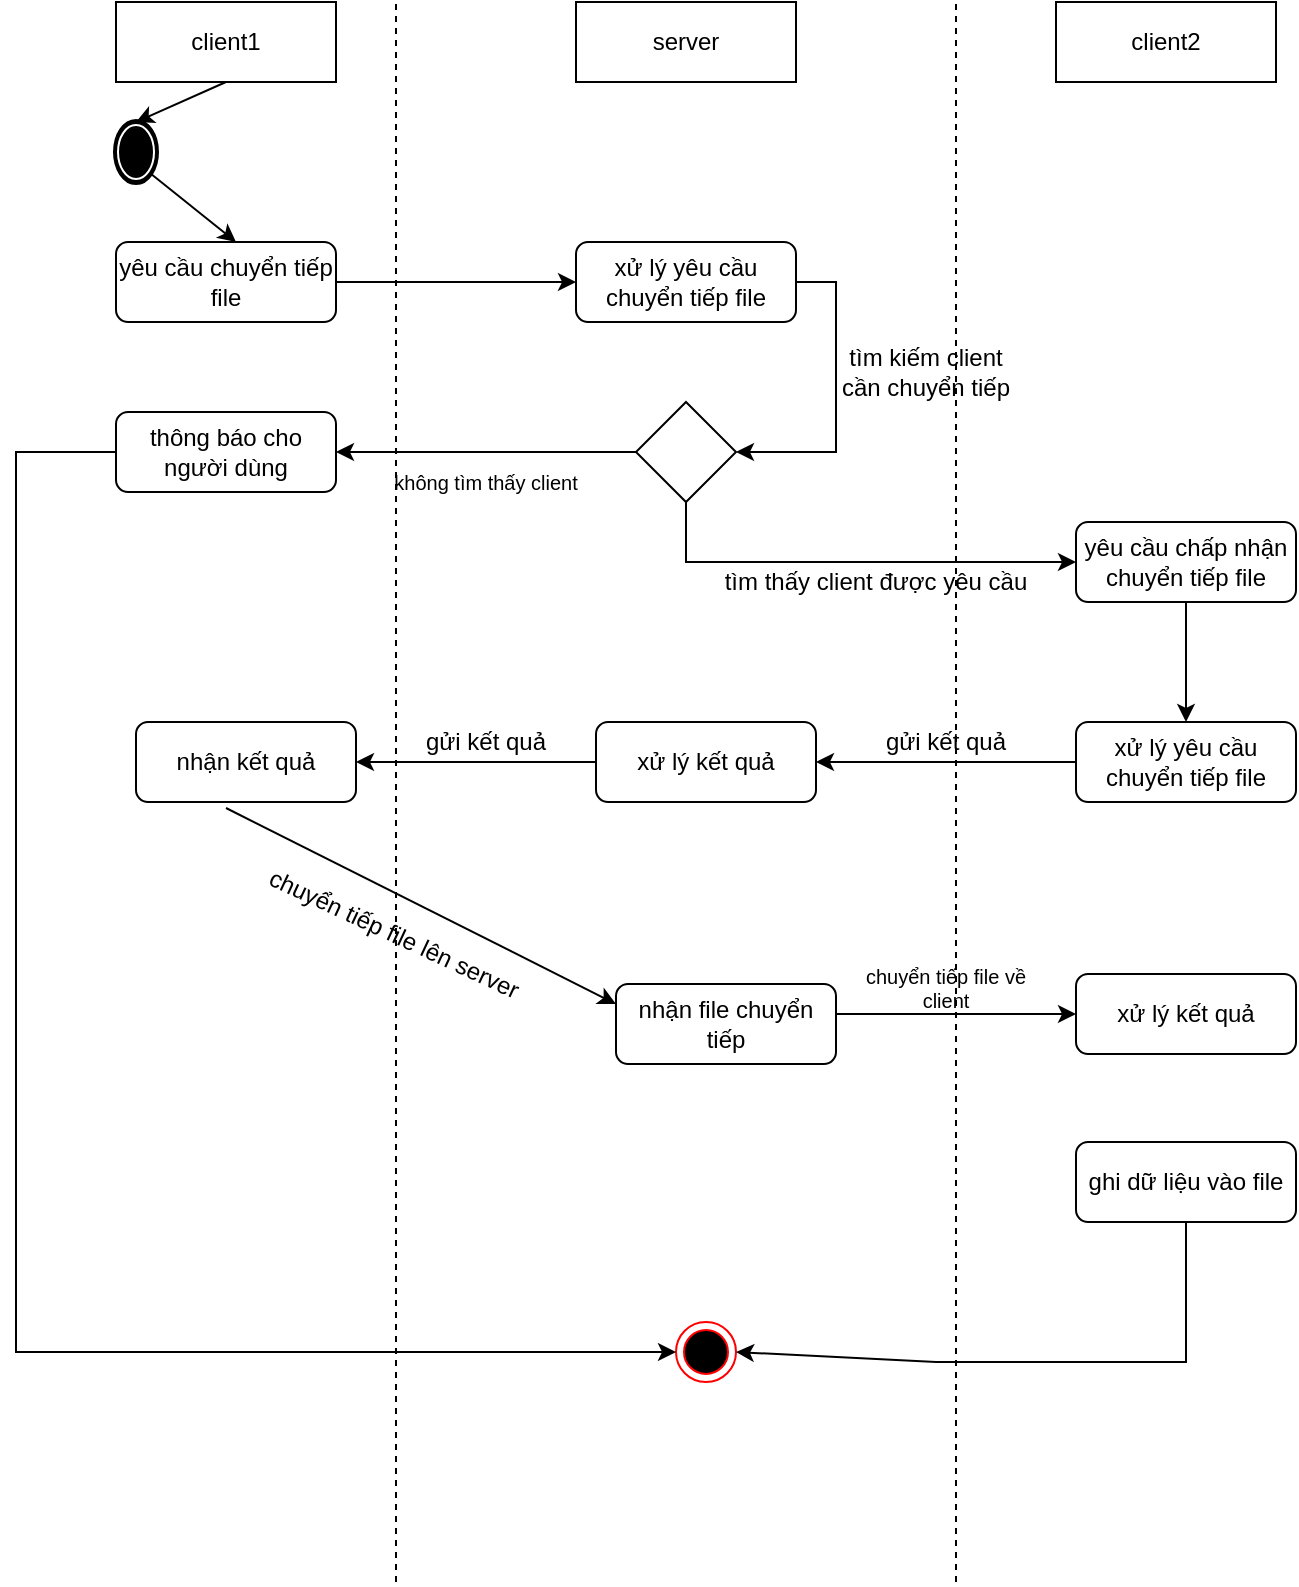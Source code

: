 <mxfile version="13.3.7" type="device" pages="3"><diagram id="X0zQoVEpXMf7ly_ouzdD" name="Page-1"><mxGraphModel dx="1117" dy="670" grid="1" gridSize="10" guides="1" tooltips="1" connect="1" arrows="1" fold="1" page="1" pageScale="1" pageWidth="850" pageHeight="1100" math="0" shadow="0"><root><mxCell id="0"/><mxCell id="1" parent="0"/><mxCell id="Ho94TICoYmtnuEwINGJm-4" value="client1" style="rounded=0;whiteSpace=wrap;html=1;" parent="1" vertex="1"><mxGeometry x="60" width="110" height="40" as="geometry"/></mxCell><mxCell id="Ho94TICoYmtnuEwINGJm-6" value="server" style="rounded=0;whiteSpace=wrap;html=1;" parent="1" vertex="1"><mxGeometry x="290" width="110" height="40" as="geometry"/></mxCell><mxCell id="Ho94TICoYmtnuEwINGJm-7" value="client2" style="rounded=0;whiteSpace=wrap;html=1;" parent="1" vertex="1"><mxGeometry x="530" width="110" height="40" as="geometry"/></mxCell><mxCell id="Ho94TICoYmtnuEwINGJm-8" value="" style="endArrow=classic;html=1;exitX=0.855;exitY=0.855;exitDx=0;exitDy=0;exitPerimeter=0;" parent="1" edge="1" source="6pAijUHGyEoNoDgjZn1e-1"><mxGeometry width="50" height="50" relative="1" as="geometry"><mxPoint x="120" y="82" as="sourcePoint"/><mxPoint x="120" y="120" as="targetPoint"/></mxGeometry></mxCell><mxCell id="Ho94TICoYmtnuEwINGJm-10" value="yêu cầu chuyển tiếp file" style="rounded=1;whiteSpace=wrap;html=1;" parent="1" vertex="1"><mxGeometry x="60" y="120" width="110" height="40" as="geometry"/></mxCell><mxCell id="Ho94TICoYmtnuEwINGJm-12" value="xử lý yêu cầu chuyển tiếp file" style="rounded=1;whiteSpace=wrap;html=1;" parent="1" vertex="1"><mxGeometry x="290" y="120" width="110" height="40" as="geometry"/></mxCell><mxCell id="Ho94TICoYmtnuEwINGJm-13" value="" style="endArrow=classic;html=1;exitX=1;exitY=0.5;exitDx=0;exitDy=0;entryX=0;entryY=0.5;entryDx=0;entryDy=0;" parent="1" source="Ho94TICoYmtnuEwINGJm-10" target="Ho94TICoYmtnuEwINGJm-12" edge="1"><mxGeometry width="50" height="50" relative="1" as="geometry"><mxPoint x="370" y="250" as="sourcePoint"/><mxPoint x="420" y="200" as="targetPoint"/></mxGeometry></mxCell><mxCell id="Ho94TICoYmtnuEwINGJm-18" value="" style="endArrow=classic;html=1;rounded=0;exitX=1;exitY=0.5;exitDx=0;exitDy=0;entryX=1;entryY=0.5;entryDx=0;entryDy=0;" parent="1" source="Ho94TICoYmtnuEwINGJm-12" target="Ho94TICoYmtnuEwINGJm-19" edge="1"><mxGeometry width="50" height="50" relative="1" as="geometry"><mxPoint x="380" y="220" as="sourcePoint"/><mxPoint x="450" y="250" as="targetPoint"/><Array as="points"><mxPoint x="420" y="140"/><mxPoint x="420" y="225"/></Array></mxGeometry></mxCell><mxCell id="Ho94TICoYmtnuEwINGJm-19" value="" style="rhombus;whiteSpace=wrap;html=1;" parent="1" vertex="1"><mxGeometry x="320" y="200" width="50" height="50" as="geometry"/></mxCell><mxCell id="Ho94TICoYmtnuEwINGJm-20" value="tìm kiếm client cần chuyển tiếp" style="text;html=1;strokeColor=none;fillColor=none;align=center;verticalAlign=middle;whiteSpace=wrap;rounded=0;" parent="1" vertex="1"><mxGeometry x="420" y="160" width="90" height="50" as="geometry"/></mxCell><mxCell id="Ho94TICoYmtnuEwINGJm-25" value="" style="endArrow=classic;html=1;rounded=0;exitX=0.5;exitY=1;exitDx=0;exitDy=0;entryX=0;entryY=0.5;entryDx=0;entryDy=0;" parent="1" source="Ho94TICoYmtnuEwINGJm-19" target="Ho94TICoYmtnuEwINGJm-30" edge="1"><mxGeometry width="50" height="50" relative="1" as="geometry"><mxPoint x="380" y="220" as="sourcePoint"/><mxPoint x="510" y="280" as="targetPoint"/><Array as="points"><mxPoint x="345" y="280"/></Array></mxGeometry></mxCell><mxCell id="Ho94TICoYmtnuEwINGJm-30" value="yêu cầu chấp nhận chuyển tiếp file" style="rounded=1;whiteSpace=wrap;html=1;" parent="1" vertex="1"><mxGeometry x="540" y="260" width="110" height="40" as="geometry"/></mxCell><mxCell id="Ho94TICoYmtnuEwINGJm-33" value="xử lý yêu cầu chuyển tiếp file" style="rounded=1;whiteSpace=wrap;html=1;" parent="1" vertex="1"><mxGeometry x="540" y="360" width="110" height="40" as="geometry"/></mxCell><mxCell id="Ho94TICoYmtnuEwINGJm-34" value="" style="endArrow=classic;html=1;exitX=0.5;exitY=1;exitDx=0;exitDy=0;entryX=0.5;entryY=0;entryDx=0;entryDy=0;" parent="1" source="Ho94TICoYmtnuEwINGJm-30" target="Ho94TICoYmtnuEwINGJm-33" edge="1"><mxGeometry width="50" height="50" relative="1" as="geometry"><mxPoint x="540" y="340" as="sourcePoint"/><mxPoint x="440" y="420" as="targetPoint"/></mxGeometry></mxCell><mxCell id="Ho94TICoYmtnuEwINGJm-38" value="xử lý kết quả" style="rounded=1;whiteSpace=wrap;html=1;" parent="1" vertex="1"><mxGeometry x="300" y="360" width="110" height="40" as="geometry"/></mxCell><mxCell id="Ho94TICoYmtnuEwINGJm-39" value="" style="endArrow=classic;html=1;entryX=1;entryY=0.5;entryDx=0;entryDy=0;exitX=0;exitY=0.5;exitDx=0;exitDy=0;" parent="1" source="Ho94TICoYmtnuEwINGJm-33" target="Ho94TICoYmtnuEwINGJm-38" edge="1"><mxGeometry width="50" height="50" relative="1" as="geometry"><mxPoint x="470" y="370" as="sourcePoint"/><mxPoint x="430" y="230" as="targetPoint"/></mxGeometry></mxCell><mxCell id="Ho94TICoYmtnuEwINGJm-42" value="nhận kết quả" style="rounded=1;whiteSpace=wrap;html=1;" parent="1" vertex="1"><mxGeometry x="70" y="360" width="110" height="40" as="geometry"/></mxCell><mxCell id="Ho94TICoYmtnuEwINGJm-43" value="" style="endArrow=classic;html=1;entryX=1;entryY=0.5;entryDx=0;entryDy=0;exitX=0;exitY=0.5;exitDx=0;exitDy=0;" parent="1" source="Ho94TICoYmtnuEwINGJm-38" target="Ho94TICoYmtnuEwINGJm-42" edge="1"><mxGeometry width="50" height="50" relative="1" as="geometry"><mxPoint x="380" y="360" as="sourcePoint"/><mxPoint x="430" y="310" as="targetPoint"/></mxGeometry></mxCell><mxCell id="Ho94TICoYmtnuEwINGJm-44" value="tìm thấy client được yêu cầu" style="text;html=1;strokeColor=none;fillColor=none;align=center;verticalAlign=middle;whiteSpace=wrap;rounded=0;" parent="1" vertex="1"><mxGeometry x="360" y="280" width="160" height="20" as="geometry"/></mxCell><mxCell id="Ho94TICoYmtnuEwINGJm-45" value="gửi kết quả" style="text;html=1;strokeColor=none;fillColor=none;align=center;verticalAlign=middle;whiteSpace=wrap;rounded=0;" parent="1" vertex="1"><mxGeometry x="430" y="360" width="90" height="20" as="geometry"/></mxCell><mxCell id="Ho94TICoYmtnuEwINGJm-46" value="gửi kết quả" style="text;html=1;strokeColor=none;fillColor=none;align=center;verticalAlign=middle;whiteSpace=wrap;rounded=0;" parent="1" vertex="1"><mxGeometry x="200" y="360" width="90" height="20" as="geometry"/></mxCell><mxCell id="Ho94TICoYmtnuEwINGJm-50" value="nhận file chuyển tiếp" style="rounded=1;whiteSpace=wrap;html=1;" parent="1" vertex="1"><mxGeometry x="310" y="491" width="110" height="40" as="geometry"/></mxCell><mxCell id="Ho94TICoYmtnuEwINGJm-51" value="xử lý kết quả" style="rounded=1;whiteSpace=wrap;html=1;" parent="1" vertex="1"><mxGeometry x="540" y="486" width="110" height="40" as="geometry"/></mxCell><mxCell id="Ho94TICoYmtnuEwINGJm-54" value="" style="endArrow=classic;html=1;entryX=0;entryY=0.5;entryDx=0;entryDy=0;spacing=1;fontSize=10;" parent="1" target="Ho94TICoYmtnuEwINGJm-51" edge="1"><mxGeometry width="50" height="50" relative="1" as="geometry"><mxPoint x="420" y="506" as="sourcePoint"/><mxPoint x="320" y="430" as="targetPoint"/></mxGeometry></mxCell><mxCell id="Ho94TICoYmtnuEwINGJm-57" value="" style="ellipse;html=1;shape=endState;fillColor=#000000;strokeColor=#ff0000;" parent="1" vertex="1"><mxGeometry x="340" y="660" width="30" height="30" as="geometry"/></mxCell><mxCell id="Ho94TICoYmtnuEwINGJm-60" value="chuyển tiếp file về client" style="text;html=1;strokeColor=none;fillColor=none;align=center;verticalAlign=middle;whiteSpace=wrap;rounded=0;fontSize=10;" parent="1" vertex="1"><mxGeometry x="430" y="480" width="90" height="26" as="geometry"/></mxCell><mxCell id="a0WUkCvt6fdjPjYKDleO-1" value="" style="endArrow=classic;html=1;entryX=0;entryY=0.25;entryDx=0;entryDy=0;" edge="1" parent="1" target="Ho94TICoYmtnuEwINGJm-50"><mxGeometry width="50" height="50" relative="1" as="geometry"><mxPoint x="115" y="403" as="sourcePoint"/><mxPoint x="115" y="486" as="targetPoint"/></mxGeometry></mxCell><mxCell id="a0WUkCvt6fdjPjYKDleO-6" value="ghi dữ liệu vào file" style="rounded=1;whiteSpace=wrap;html=1;" vertex="1" parent="1"><mxGeometry x="540" y="570" width="110" height="40" as="geometry"/></mxCell><mxCell id="a0WUkCvt6fdjPjYKDleO-7" value="" style="endArrow=classic;html=1;fontSize=10;rounded=0;exitX=0.5;exitY=1;exitDx=0;exitDy=0;entryX=1;entryY=0.5;entryDx=0;entryDy=0;" edge="1" parent="1" source="a0WUkCvt6fdjPjYKDleO-6" target="Ho94TICoYmtnuEwINGJm-57"><mxGeometry width="50" height="50" relative="1" as="geometry"><mxPoint x="320" y="530" as="sourcePoint"/><mxPoint x="400" y="680" as="targetPoint"/><Array as="points"><mxPoint x="595" y="680"/><mxPoint x="470" y="680"/></Array></mxGeometry></mxCell><mxCell id="a0WUkCvt6fdjPjYKDleO-8" value="thông báo cho người dùng" style="rounded=1;whiteSpace=wrap;html=1;" vertex="1" parent="1"><mxGeometry x="60" y="205" width="110" height="40" as="geometry"/></mxCell><mxCell id="a0WUkCvt6fdjPjYKDleO-10" value="" style="endArrow=classic;html=1;fontSize=10;exitX=0;exitY=0.5;exitDx=0;exitDy=0;entryX=1;entryY=0.5;entryDx=0;entryDy=0;" edge="1" parent="1" source="Ho94TICoYmtnuEwINGJm-19" target="a0WUkCvt6fdjPjYKDleO-8"><mxGeometry width="50" height="50" relative="1" as="geometry"><mxPoint x="320" y="330" as="sourcePoint"/><mxPoint x="370" y="280" as="targetPoint"/></mxGeometry></mxCell><mxCell id="a0WUkCvt6fdjPjYKDleO-12" value="không tìm thấy client" style="text;html=1;strokeColor=none;fillColor=none;align=center;verticalAlign=middle;whiteSpace=wrap;rounded=0;fontSize=10;" vertex="1" parent="1"><mxGeometry x="180" y="230" width="130" height="20" as="geometry"/></mxCell><mxCell id="a0WUkCvt6fdjPjYKDleO-13" value="" style="endArrow=classic;html=1;fontSize=10;rounded=0;exitX=0;exitY=0.5;exitDx=0;exitDy=0;entryX=0;entryY=0.5;entryDx=0;entryDy=0;" edge="1" parent="1" source="a0WUkCvt6fdjPjYKDleO-8" target="Ho94TICoYmtnuEwINGJm-57"><mxGeometry width="50" height="50" relative="1" as="geometry"><mxPoint x="320" y="390" as="sourcePoint"/><mxPoint x="370" y="340" as="targetPoint"/><Array as="points"><mxPoint x="10" y="225"/><mxPoint x="10" y="675"/></Array></mxGeometry></mxCell><mxCell id="a0WUkCvt6fdjPjYKDleO-14" value="" style="endArrow=none;dashed=1;html=1;fontSize=10;" edge="1" parent="1"><mxGeometry width="50" height="50" relative="1" as="geometry"><mxPoint x="200" y="790" as="sourcePoint"/><mxPoint x="200" as="targetPoint"/></mxGeometry></mxCell><mxCell id="a0WUkCvt6fdjPjYKDleO-15" value="" style="endArrow=none;dashed=1;html=1;fontSize=10;" edge="1" parent="1"><mxGeometry width="50" height="50" relative="1" as="geometry"><mxPoint x="480" y="790" as="sourcePoint"/><mxPoint x="480" as="targetPoint"/></mxGeometry></mxCell><mxCell id="a0WUkCvt6fdjPjYKDleO-16" value="chuyển tiếp file lên server" style="text;html=1;strokeColor=none;fillColor=none;align=center;verticalAlign=middle;whiteSpace=wrap;rounded=0;fontSize=12;rotation=25;" vertex="1" parent="1"><mxGeometry x="118.59" y="456.34" width="160" height="20" as="geometry"/></mxCell><mxCell id="6pAijUHGyEoNoDgjZn1e-1" value="" style="shape=mxgraph.bpmn.shape;html=1;verticalLabelPosition=bottom;labelBackgroundColor=#ffffff;verticalAlign=top;align=center;perimeter=ellipsePerimeter;outlineConnect=0;outline=end;symbol=terminate;fontSize=12;" vertex="1" parent="1"><mxGeometry x="60" y="60" width="20" height="30" as="geometry"/></mxCell><mxCell id="6pAijUHGyEoNoDgjZn1e-3" value="" style="endArrow=classic;html=1;fontSize=12;exitX=0.5;exitY=1;exitDx=0;exitDy=0;entryX=0.5;entryY=0;entryDx=0;entryDy=0;" edge="1" parent="1" source="Ho94TICoYmtnuEwINGJm-4" target="6pAijUHGyEoNoDgjZn1e-1"><mxGeometry width="50" height="50" relative="1" as="geometry"><mxPoint x="400" y="220" as="sourcePoint"/><mxPoint x="450" y="170" as="targetPoint"/></mxGeometry></mxCell></root></mxGraphModel></diagram><diagram id="JMLDtaEwiu-JXsmuqMl1" name="Page-2"><mxGraphModel dx="1117" dy="670" grid="1" gridSize="10" guides="1" tooltips="1" connect="1" arrows="1" fold="1" page="1" pageScale="1" pageWidth="850" pageHeight="1100" math="0" shadow="0"><root><mxCell id="RzZ0UhfEeFD8xAMtu3Tl-0"/><mxCell id="RzZ0UhfEeFD8xAMtu3Tl-1" parent="RzZ0UhfEeFD8xAMtu3Tl-0"/><mxCell id="Euooxlx8xnx5dA-1CyNp-0" value="client1" style="rounded=0;whiteSpace=wrap;html=1;" parent="RzZ0UhfEeFD8xAMtu3Tl-1" vertex="1"><mxGeometry x="50" width="110" height="40" as="geometry"/></mxCell><mxCell id="Euooxlx8xnx5dA-1CyNp-1" value="server" style="rounded=0;whiteSpace=wrap;html=1;" parent="RzZ0UhfEeFD8xAMtu3Tl-1" vertex="1"><mxGeometry x="290" width="110" height="40" as="geometry"/></mxCell><mxCell id="Euooxlx8xnx5dA-1CyNp-2" value="other clients" style="rounded=0;whiteSpace=wrap;html=1;" parent="RzZ0UhfEeFD8xAMtu3Tl-1" vertex="1"><mxGeometry x="510" width="110" height="40" as="geometry"/></mxCell><mxCell id="V8h4ppNuJIoiUDVHOAE--0" value="yêu cầu tìm kiếm file" style="rounded=1;whiteSpace=wrap;html=1;" parent="RzZ0UhfEeFD8xAMtu3Tl-1" vertex="1"><mxGeometry x="50" y="130" width="110" height="40" as="geometry"/></mxCell><mxCell id="_ejJEYkJjcELYQMggEs1-0" value="xử lý yêu cầu tìm kiếm file" style="rounded=1;whiteSpace=wrap;html=1;" parent="RzZ0UhfEeFD8xAMtu3Tl-1" vertex="1"><mxGeometry x="290" y="130" width="110" height="40" as="geometry"/></mxCell><mxCell id="_ejJEYkJjcELYQMggEs1-1" value="yêu cầu tìm kiếm file của client khác" style="rounded=1;whiteSpace=wrap;html=1;" parent="RzZ0UhfEeFD8xAMtu3Tl-1" vertex="1"><mxGeometry x="510" y="130" width="110" height="40" as="geometry"/></mxCell><mxCell id="AMmG_ASS0b5PRzRJNlX6-0" value="tìm kiếm file được yêu cầu" style="rounded=1;whiteSpace=wrap;html=1;" parent="RzZ0UhfEeFD8xAMtu3Tl-1" vertex="1"><mxGeometry x="500" y="330" width="110" height="40" as="geometry"/></mxCell><mxCell id="EB-tsKQWdiddOAcdItFr-0" value="xử lý kết quả" style="rounded=1;whiteSpace=wrap;html=1;" parent="RzZ0UhfEeFD8xAMtu3Tl-1" vertex="1"><mxGeometry x="290" y="230" width="110" height="40" as="geometry"/></mxCell><mxCell id="EB-tsKQWdiddOAcdItFr-1" value="xử lý kết quả" style="rounded=1;whiteSpace=wrap;html=1;" parent="RzZ0UhfEeFD8xAMtu3Tl-1" vertex="1"><mxGeometry x="50" y="230" width="110" height="40" as="geometry"/></mxCell><mxCell id="0XShW4vnGDRnifOO8y7B-0" value="yêu cầu tải file từ client được chỉ định" style="rounded=1;whiteSpace=wrap;html=1;" parent="RzZ0UhfEeFD8xAMtu3Tl-1" vertex="1"><mxGeometry x="50" y="410" width="110" height="40" as="geometry"/></mxCell><mxCell id="0XShW4vnGDRnifOO8y7B-2" value="xử lý yêu cầu tải file lên server" style="rounded=1;whiteSpace=wrap;html=1;" parent="RzZ0UhfEeFD8xAMtu3Tl-1" vertex="1"><mxGeometry x="510" y="410" width="110" height="40" as="geometry"/></mxCell><mxCell id="8C1ahFmJNnRok8ornX5L-0" value="tải file lên server" style="rounded=1;whiteSpace=wrap;html=1;" parent="RzZ0UhfEeFD8xAMtu3Tl-1" vertex="1"><mxGeometry x="510" y="510" width="110" height="40" as="geometry"/></mxCell><mxCell id="FpcGOknFg75fnCbxZmGC-0" value="xử lý yêu cầu" style="rounded=1;whiteSpace=wrap;html=1;" parent="RzZ0UhfEeFD8xAMtu3Tl-1" vertex="1"><mxGeometry x="290" y="510" width="110" height="40" as="geometry"/></mxCell><mxCell id="FpcGOknFg75fnCbxZmGC-1" value="nhận file tìm kiếm" style="rounded=1;whiteSpace=wrap;html=1;" parent="RzZ0UhfEeFD8xAMtu3Tl-1" vertex="1"><mxGeometry x="50" y="510" width="110" height="40" as="geometry"/></mxCell><mxCell id="FpcGOknFg75fnCbxZmGC-3" value="xử lý yêu cầu" style="rounded=1;whiteSpace=wrap;html=1;" parent="RzZ0UhfEeFD8xAMtu3Tl-1" vertex="1"><mxGeometry x="290" y="410" width="110" height="40" as="geometry"/></mxCell><mxCell id="cdGf2iweQx5Cf9tkY1OZ-0" value="" style="rhombus;whiteSpace=wrap;html=1;" parent="RzZ0UhfEeFD8xAMtu3Tl-1" vertex="1"><mxGeometry x="80" y="320" width="50" height="50" as="geometry"/></mxCell><mxCell id="cdGf2iweQx5Cf9tkY1OZ-1" value="" style="endArrow=classic;html=1;exitX=1;exitY=0.5;exitDx=0;exitDy=0;entryX=0;entryY=0.5;entryDx=0;entryDy=0;" parent="RzZ0UhfEeFD8xAMtu3Tl-1" source="V8h4ppNuJIoiUDVHOAE--0" target="_ejJEYkJjcELYQMggEs1-0" edge="1"><mxGeometry width="50" height="50" relative="1" as="geometry"><mxPoint x="300" y="210" as="sourcePoint"/><mxPoint x="350" y="160" as="targetPoint"/></mxGeometry></mxCell><mxCell id="cdGf2iweQx5Cf9tkY1OZ-2" value="" style="endArrow=classic;html=1;exitX=1;exitY=0.5;exitDx=0;exitDy=0;entryX=0;entryY=0.5;entryDx=0;entryDy=0;" parent="RzZ0UhfEeFD8xAMtu3Tl-1" source="_ejJEYkJjcELYQMggEs1-0" target="_ejJEYkJjcELYQMggEs1-1" edge="1"><mxGeometry width="50" height="50" relative="1" as="geometry"><mxPoint x="430" y="210" as="sourcePoint"/><mxPoint x="480" y="160" as="targetPoint"/></mxGeometry></mxCell><mxCell id="cdGf2iweQx5Cf9tkY1OZ-4" value="" style="endArrow=classic;html=1;exitX=0;exitY=0.5;exitDx=0;exitDy=0;entryX=1;entryY=0.5;entryDx=0;entryDy=0;" parent="RzZ0UhfEeFD8xAMtu3Tl-1" source="EB-tsKQWdiddOAcdItFr-0" target="EB-tsKQWdiddOAcdItFr-1" edge="1"><mxGeometry width="50" height="50" relative="1" as="geometry"><mxPoint x="210" y="210" as="sourcePoint"/><mxPoint x="260" y="160" as="targetPoint"/></mxGeometry></mxCell><mxCell id="cdGf2iweQx5Cf9tkY1OZ-5" value="" style="endArrow=classic;html=1;entryX=0.5;entryY=0;entryDx=0;entryDy=0;exitX=0.5;exitY=1;exitDx=0;exitDy=0;" parent="RzZ0UhfEeFD8xAMtu3Tl-1" source="EB-tsKQWdiddOAcdItFr-1" target="cdGf2iweQx5Cf9tkY1OZ-0" edge="1"><mxGeometry width="50" height="50" relative="1" as="geometry"><mxPoint x="180" y="290" as="sourcePoint"/><mxPoint x="260" y="290" as="targetPoint"/></mxGeometry></mxCell><mxCell id="dqmiHtvdcY-VYfjkB0Hc-0" value="" style="endArrow=classic;html=1;exitX=0.5;exitY=1;exitDx=0;exitDy=0;entryX=0.5;entryY=0;entryDx=0;entryDy=0;" parent="RzZ0UhfEeFD8xAMtu3Tl-1" source="cdGf2iweQx5Cf9tkY1OZ-0" target="0XShW4vnGDRnifOO8y7B-0" edge="1"><mxGeometry width="50" height="50" relative="1" as="geometry"><mxPoint x="250" y="370" as="sourcePoint"/><mxPoint x="300" y="320" as="targetPoint"/></mxGeometry></mxCell><mxCell id="dqmiHtvdcY-VYfjkB0Hc-1" value="" style="endArrow=classic;html=1;exitX=1;exitY=0.5;exitDx=0;exitDy=0;entryX=0;entryY=0.5;entryDx=0;entryDy=0;" parent="RzZ0UhfEeFD8xAMtu3Tl-1" source="0XShW4vnGDRnifOO8y7B-0" target="FpcGOknFg75fnCbxZmGC-3" edge="1"><mxGeometry width="50" height="50" relative="1" as="geometry"><mxPoint x="250" y="410" as="sourcePoint"/><mxPoint x="300" y="360" as="targetPoint"/></mxGeometry></mxCell><mxCell id="dqmiHtvdcY-VYfjkB0Hc-2" value="" style="endArrow=classic;html=1;exitX=1;exitY=0.5;exitDx=0;exitDy=0;entryX=0;entryY=0.5;entryDx=0;entryDy=0;" parent="RzZ0UhfEeFD8xAMtu3Tl-1" source="FpcGOknFg75fnCbxZmGC-3" target="0XShW4vnGDRnifOO8y7B-2" edge="1"><mxGeometry width="50" height="50" relative="1" as="geometry"><mxPoint x="460" y="410" as="sourcePoint"/><mxPoint x="510" y="370" as="targetPoint"/></mxGeometry></mxCell><mxCell id="dqmiHtvdcY-VYfjkB0Hc-3" value="" style="endArrow=classic;html=1;exitX=0;exitY=0.5;exitDx=0;exitDy=0;entryX=1;entryY=0.5;entryDx=0;entryDy=0;" parent="RzZ0UhfEeFD8xAMtu3Tl-1" source="8C1ahFmJNnRok8ornX5L-0" target="FpcGOknFg75fnCbxZmGC-0" edge="1"><mxGeometry width="50" height="50" relative="1" as="geometry"><mxPoint x="280" y="510" as="sourcePoint"/><mxPoint x="330" y="460" as="targetPoint"/></mxGeometry></mxCell><mxCell id="dqmiHtvdcY-VYfjkB0Hc-4" value="" style="endArrow=classic;html=1;exitX=0;exitY=0.5;exitDx=0;exitDy=0;entryX=1;entryY=0.5;entryDx=0;entryDy=0;" parent="RzZ0UhfEeFD8xAMtu3Tl-1" source="FpcGOknFg75fnCbxZmGC-0" target="FpcGOknFg75fnCbxZmGC-1" edge="1"><mxGeometry width="50" height="50" relative="1" as="geometry"><mxPoint x="280" y="510" as="sourcePoint"/><mxPoint x="330" y="460" as="targetPoint"/></mxGeometry></mxCell><mxCell id="dqmiHtvdcY-VYfjkB0Hc-5" value="" style="endArrow=classic;html=1;rounded=0;exitX=0;exitY=0.5;exitDx=0;exitDy=0;entryX=0;entryY=0.5;entryDx=0;entryDy=0;" parent="RzZ0UhfEeFD8xAMtu3Tl-1" source="cdGf2iweQx5Cf9tkY1OZ-0" target="qSHNy79ZpIIi1rE6lcBK-0" edge="1"><mxGeometry width="50" height="50" relative="1" as="geometry"><mxPoint x="280" y="380" as="sourcePoint"/><mxPoint x="50" y="660" as="targetPoint"/><Array as="points"><mxPoint x="10" y="345"/><mxPoint x="10" y="595"/></Array></mxGeometry></mxCell><mxCell id="qSHNy79ZpIIi1rE6lcBK-0" value="" style="ellipse;html=1;shape=endState;fillColor=#000000;strokeColor=#ff0000;" parent="RzZ0UhfEeFD8xAMtu3Tl-1" vertex="1"><mxGeometry x="80" y="580" width="30" height="30" as="geometry"/></mxCell><mxCell id="qSHNy79ZpIIi1rE6lcBK-2" value="" style="endArrow=classic;html=1;entryX=0.5;entryY=0;entryDx=0;entryDy=0;exitX=0.5;exitY=1;exitDx=0;exitDy=0;" parent="RzZ0UhfEeFD8xAMtu3Tl-1" source="5cJm_RkuLtpVjRyl1dCt-0" target="V8h4ppNuJIoiUDVHOAE--0" edge="1"><mxGeometry width="50" height="50" relative="1" as="geometry"><mxPoint x="80" y="100" as="sourcePoint"/><mxPoint x="330" y="150" as="targetPoint"/></mxGeometry></mxCell><mxCell id="qSHNy79ZpIIi1rE6lcBK-3" value="" style="endArrow=none;dashed=1;html=1;exitX=0.5;exitY=1;exitDx=0;exitDy=0;entryX=0.5;entryY=0;entryDx=0;entryDy=0;" parent="RzZ0UhfEeFD8xAMtu3Tl-1" source="V8h4ppNuJIoiUDVHOAE--0" target="EB-tsKQWdiddOAcdItFr-1" edge="1"><mxGeometry width="50" height="50" relative="1" as="geometry"><mxPoint x="280" y="270" as="sourcePoint"/><mxPoint x="330" y="220" as="targetPoint"/></mxGeometry></mxCell><mxCell id="qSHNy79ZpIIi1rE6lcBK-5" value="" style="endArrow=classic;html=1;exitX=0.5;exitY=1;exitDx=0;exitDy=0;entryX=1;entryY=0;entryDx=0;entryDy=0;" parent="RzZ0UhfEeFD8xAMtu3Tl-1" source="FpcGOknFg75fnCbxZmGC-1" target="qSHNy79ZpIIi1rE6lcBK-0" edge="1"><mxGeometry width="50" height="50" relative="1" as="geometry"><mxPoint x="260" y="530" as="sourcePoint"/><mxPoint x="310" y="480" as="targetPoint"/></mxGeometry></mxCell><mxCell id="qSHNy79ZpIIi1rE6lcBK-6" value="" style="endArrow=none;dashed=1;html=1;exitX=0.5;exitY=1;exitDx=0;exitDy=0;entryX=0.5;entryY=0;entryDx=0;entryDy=0;" parent="RzZ0UhfEeFD8xAMtu3Tl-1" source="0XShW4vnGDRnifOO8y7B-0" target="FpcGOknFg75fnCbxZmGC-1" edge="1"><mxGeometry width="50" height="50" relative="1" as="geometry"><mxPoint x="260" y="490" as="sourcePoint"/><mxPoint x="310" y="440" as="targetPoint"/></mxGeometry></mxCell><mxCell id="qSHNy79ZpIIi1rE6lcBK-14" value="" style="endArrow=classic;html=1;exitX=0.5;exitY=1;exitDx=0;exitDy=0;entryX=0.5;entryY=0;entryDx=0;entryDy=0;" parent="RzZ0UhfEeFD8xAMtu3Tl-1" source="0XShW4vnGDRnifOO8y7B-2" target="8C1ahFmJNnRok8ornX5L-0" edge="1"><mxGeometry width="50" height="50" relative="1" as="geometry"><mxPoint x="270" y="500" as="sourcePoint"/><mxPoint x="320" y="450" as="targetPoint"/></mxGeometry></mxCell><mxCell id="qSHNy79ZpIIi1rE6lcBK-15" value="nếu tìm thấy file" style="text;html=1;strokeColor=none;fillColor=none;align=center;verticalAlign=middle;whiteSpace=wrap;rounded=0;" parent="RzZ0UhfEeFD8xAMtu3Tl-1" vertex="1"><mxGeometry x="90" y="370" width="130" height="20" as="geometry"/></mxCell><mxCell id="qSHNy79ZpIIi1rE6lcBK-16" value="không tìm thấy file" style="text;html=1;strokeColor=none;fillColor=none;align=center;verticalAlign=middle;whiteSpace=wrap;rounded=0;" parent="RzZ0UhfEeFD8xAMtu3Tl-1" vertex="1"><mxGeometry x="10" y="290" width="90" height="50" as="geometry"/></mxCell><mxCell id="f3AJ5echXr5vuz58Xj_o-0" value="" style="rhombus;whiteSpace=wrap;html=1;" vertex="1" parent="RzZ0UhfEeFD8xAMtu3Tl-1"><mxGeometry x="540" y="225" width="50" height="50" as="geometry"/></mxCell><mxCell id="f3AJ5echXr5vuz58Xj_o-1" value="" style="endArrow=classic;html=1;fontSize=12;exitX=0;exitY=0.5;exitDx=0;exitDy=0;entryX=1;entryY=0.5;entryDx=0;entryDy=0;" edge="1" parent="RzZ0UhfEeFD8xAMtu3Tl-1" source="f3AJ5echXr5vuz58Xj_o-0" target="EB-tsKQWdiddOAcdItFr-0"><mxGeometry width="50" height="50" relative="1" as="geometry"><mxPoint x="340" y="290" as="sourcePoint"/><mxPoint x="390" y="240" as="targetPoint"/></mxGeometry></mxCell><mxCell id="f3AJ5echXr5vuz58Xj_o-2" value="không cho tìm kiếm" style="text;html=1;strokeColor=none;fillColor=none;align=center;verticalAlign=middle;whiteSpace=wrap;rounded=0;fontSize=12;" vertex="1" parent="RzZ0UhfEeFD8xAMtu3Tl-1"><mxGeometry x="425" y="230" width="115" height="20" as="geometry"/></mxCell><mxCell id="f3AJ5echXr5vuz58Xj_o-3" value="" style="endArrow=classic;html=1;fontSize=12;exitX=0.5;exitY=1;exitDx=0;exitDy=0;entryX=0.6;entryY=0.017;entryDx=0;entryDy=0;entryPerimeter=0;" edge="1" parent="RzZ0UhfEeFD8xAMtu3Tl-1" source="f3AJ5echXr5vuz58Xj_o-0" target="AMmG_ASS0b5PRzRJNlX6-0"><mxGeometry width="50" height="50" relative="1" as="geometry"><mxPoint x="340" y="290" as="sourcePoint"/><mxPoint x="390" y="240" as="targetPoint"/></mxGeometry></mxCell><mxCell id="f3AJ5echXr5vuz58Xj_o-4" value="cho phép tìm kiếm" style="text;html=1;strokeColor=none;fillColor=none;align=center;verticalAlign=middle;whiteSpace=wrap;rounded=0;fontSize=12;" vertex="1" parent="RzZ0UhfEeFD8xAMtu3Tl-1"><mxGeometry x="560" y="280" width="120" height="20" as="geometry"/></mxCell><mxCell id="f3AJ5echXr5vuz58Xj_o-5" value="" style="endArrow=classic;html=1;fontSize=12;exitX=0;exitY=0.75;exitDx=0;exitDy=0;entryX=0.75;entryY=1;entryDx=0;entryDy=0;" edge="1" parent="RzZ0UhfEeFD8xAMtu3Tl-1" source="AMmG_ASS0b5PRzRJNlX6-0" target="EB-tsKQWdiddOAcdItFr-0"><mxGeometry width="50" height="50" relative="1" as="geometry"><mxPoint x="400" y="320" as="sourcePoint"/><mxPoint x="390" y="240" as="targetPoint"/></mxGeometry></mxCell><mxCell id="f3AJ5echXr5vuz58Xj_o-6" value="gửi trả kết quả" style="text;html=1;strokeColor=none;fillColor=none;align=center;verticalAlign=middle;whiteSpace=wrap;rounded=0;fontSize=12;rotation=30;" vertex="1" parent="RzZ0UhfEeFD8xAMtu3Tl-1"><mxGeometry x="360" y="310" width="110" height="20" as="geometry"/></mxCell><mxCell id="f3AJ5echXr5vuz58Xj_o-7" value="" style="endArrow=classic;html=1;fontSize=12;entryX=0.5;entryY=0;entryDx=0;entryDy=0;exitX=0.5;exitY=1;exitDx=0;exitDy=0;" edge="1" parent="RzZ0UhfEeFD8xAMtu3Tl-1" source="_ejJEYkJjcELYQMggEs1-1" target="f3AJ5echXr5vuz58Xj_o-0"><mxGeometry width="50" height="50" relative="1" as="geometry"><mxPoint x="310" y="250" as="sourcePoint"/><mxPoint x="360" y="200" as="targetPoint"/></mxGeometry></mxCell><mxCell id="f3AJ5echXr5vuz58Xj_o-8" value="" style="endArrow=none;dashed=1;html=1;fontSize=12;" edge="1" parent="RzZ0UhfEeFD8xAMtu3Tl-1"><mxGeometry width="50" height="50" relative="1" as="geometry"><mxPoint x="200" y="700.784" as="sourcePoint"/><mxPoint x="200" as="targetPoint"/></mxGeometry></mxCell><mxCell id="f3AJ5echXr5vuz58Xj_o-9" value="" style="endArrow=none;dashed=1;html=1;fontSize=12;" edge="1" parent="RzZ0UhfEeFD8xAMtu3Tl-1"><mxGeometry width="50" height="50" relative="1" as="geometry"><mxPoint x="440" y="741.569" as="sourcePoint"/><mxPoint x="440" as="targetPoint"/></mxGeometry></mxCell><mxCell id="5cJm_RkuLtpVjRyl1dCt-0" value="" style="shape=mxgraph.bpmn.shape;html=1;verticalLabelPosition=bottom;labelBackgroundColor=#ffffff;verticalAlign=top;align=center;perimeter=ellipsePerimeter;outlineConnect=0;outline=end;symbol=terminate;fontSize=12;" vertex="1" parent="RzZ0UhfEeFD8xAMtu3Tl-1"><mxGeometry x="60" y="70" width="20" height="30" as="geometry"/></mxCell><mxCell id="5cJm_RkuLtpVjRyl1dCt-1" value="" style="endArrow=classic;html=1;fontSize=12;exitX=0.5;exitY=1;exitDx=0;exitDy=0;entryX=0.855;entryY=0.145;entryDx=0;entryDy=0;entryPerimeter=0;" edge="1" parent="RzZ0UhfEeFD8xAMtu3Tl-1" source="Euooxlx8xnx5dA-1CyNp-0" target="5cJm_RkuLtpVjRyl1dCt-0"><mxGeometry width="50" height="50" relative="1" as="geometry"><mxPoint x="300" y="220" as="sourcePoint"/><mxPoint x="350" y="170" as="targetPoint"/></mxGeometry></mxCell></root></mxGraphModel></diagram><diagram id="K2bOyZhJP2b06Q1038g4" name="Page-3"><mxGraphModel dx="920" dy="552" grid="1" gridSize="10" guides="1" tooltips="1" connect="1" arrows="1" fold="1" page="1" pageScale="1" pageWidth="850" pageHeight="1100" math="0" shadow="0"><root><mxCell id="pGrmE6U04udRplt4D8kT-0"/><mxCell id="pGrmE6U04udRplt4D8kT-1" parent="pGrmE6U04udRplt4D8kT-0"/><mxCell id="0dFPnvCfcHD0ivJg-y6W-0" value="client" style="rounded=0;whiteSpace=wrap;html=1;" parent="pGrmE6U04udRplt4D8kT-1" vertex="1"><mxGeometry x="92.5" width="110" height="40" as="geometry"/></mxCell><mxCell id="0dFPnvCfcHD0ivJg-y6W-1" value="server" style="rounded=0;whiteSpace=wrap;html=1;" parent="pGrmE6U04udRplt4D8kT-1" vertex="1"><mxGeometry x="425" width="110" height="40" as="geometry"/></mxCell><mxCell id="wA3z8Po5Oxekqj7uT45I-0" value="yêu cầu nhập IP và số hiệu cổng của server" style="rounded=1;whiteSpace=wrap;html=1;" parent="pGrmE6U04udRplt4D8kT-1" vertex="1"><mxGeometry x="90" y="120" width="110" height="40" as="geometry"/></mxCell><mxCell id="wA3z8Po5Oxekqj7uT45I-1" value="kiểm tra IP và số hiệu cổng" style="rounded=1;whiteSpace=wrap;html=1;" parent="pGrmE6U04udRplt4D8kT-1" vertex="1"><mxGeometry x="90" y="200" width="110" height="40" as="geometry"/></mxCell><mxCell id="vuLVi1-47pAOc_8eF7E5-0" value="" style="rhombus;whiteSpace=wrap;html=1;" parent="pGrmE6U04udRplt4D8kT-1" vertex="1"><mxGeometry x="120" y="285" width="50" height="50" as="geometry"/></mxCell><mxCell id="1rSc73zOEPtt4EAdPvbV-0" value="yêu cầu kết nối" style="rounded=1;whiteSpace=wrap;html=1;" parent="pGrmE6U04udRplt4D8kT-1" vertex="1"><mxGeometry x="425" y="290" width="110" height="40" as="geometry"/></mxCell><mxCell id="1rSc73zOEPtt4EAdPvbV-1" value="tạo ID cho client" style="rounded=1;whiteSpace=wrap;html=1;" parent="pGrmE6U04udRplt4D8kT-1" vertex="1"><mxGeometry x="425" y="395" width="110" height="40" as="geometry"/></mxCell><mxCell id="1rSc73zOEPtt4EAdPvbV-3" value="" style="rhombus;whiteSpace=wrap;html=1;" parent="pGrmE6U04udRplt4D8kT-1" vertex="1"><mxGeometry x="120" y="390" width="50" height="50" as="geometry"/></mxCell><mxCell id="1rSc73zOEPtt4EAdPvbV-5" value="" style="endArrow=classic;html=1;exitX=0.5;exitY=1;exitDx=0;exitDy=0;entryX=0.5;entryY=0;entryDx=0;entryDy=0;" parent="pGrmE6U04udRplt4D8kT-1" source="wA3z8Po5Oxekqj7uT45I-0" target="wA3z8Po5Oxekqj7uT45I-1" edge="1"><mxGeometry width="50" height="50" relative="1" as="geometry"><mxPoint x="350" y="250" as="sourcePoint"/><mxPoint x="400" y="200" as="targetPoint"/></mxGeometry></mxCell><mxCell id="1rSc73zOEPtt4EAdPvbV-6" value="" style="endArrow=classic;html=1;exitX=0.5;exitY=1;exitDx=0;exitDy=0;entryX=0.5;entryY=0;entryDx=0;entryDy=0;" parent="pGrmE6U04udRplt4D8kT-1" source="wA3z8Po5Oxekqj7uT45I-1" target="vuLVi1-47pAOc_8eF7E5-0" edge="1"><mxGeometry width="50" height="50" relative="1" as="geometry"><mxPoint x="350" y="250" as="sourcePoint"/><mxPoint x="400" y="200" as="targetPoint"/></mxGeometry></mxCell><mxCell id="1rSc73zOEPtt4EAdPvbV-7" value="" style="endArrow=classic;html=1;exitX=1;exitY=0.5;exitDx=0;exitDy=0;entryX=0;entryY=0.5;entryDx=0;entryDy=0;" parent="pGrmE6U04udRplt4D8kT-1" source="vuLVi1-47pAOc_8eF7E5-0" target="1rSc73zOEPtt4EAdPvbV-0" edge="1"><mxGeometry width="50" height="50" relative="1" as="geometry"><mxPoint x="350" y="250" as="sourcePoint"/><mxPoint x="400" y="200" as="targetPoint"/></mxGeometry></mxCell><mxCell id="1rSc73zOEPtt4EAdPvbV-8" value="nếu hợp lệ thì gửi yêu cầu tới server" style="text;html=1;strokeColor=none;fillColor=none;align=center;verticalAlign=middle;whiteSpace=wrap;rounded=0;" parent="pGrmE6U04udRplt4D8kT-1" vertex="1"><mxGeometry x="180" y="285" width="220" height="20" as="geometry"/></mxCell><mxCell id="1rSc73zOEPtt4EAdPvbV-9" value="" style="endArrow=classic;html=1;rounded=0;exitX=0;exitY=0.5;exitDx=0;exitDy=0;entryX=0;entryY=0.5;entryDx=0;entryDy=0;" parent="pGrmE6U04udRplt4D8kT-1" source="vuLVi1-47pAOc_8eF7E5-0" target="wA3z8Po5Oxekqj7uT45I-0" edge="1"><mxGeometry width="50" height="50" relative="1" as="geometry"><mxPoint x="350" y="240" as="sourcePoint"/><mxPoint x="400" y="190" as="targetPoint"/><Array as="points"><mxPoint x="10" y="310"/><mxPoint x="10" y="140"/></Array></mxGeometry></mxCell><mxCell id="1rSc73zOEPtt4EAdPvbV-12" value="" style="endArrow=classic;html=1;exitX=0.5;exitY=1;exitDx=0;exitDy=0;entryX=0.5;entryY=0;entryDx=0;entryDy=0;" parent="pGrmE6U04udRplt4D8kT-1" source="1rSc73zOEPtt4EAdPvbV-0" target="1rSc73zOEPtt4EAdPvbV-1" edge="1"><mxGeometry width="50" height="50" relative="1" as="geometry"><mxPoint x="310" y="270" as="sourcePoint"/><mxPoint x="360" y="220" as="targetPoint"/></mxGeometry></mxCell><mxCell id="1rSc73zOEPtt4EAdPvbV-13" value="" style="endArrow=classic;html=1;exitX=0;exitY=0.5;exitDx=0;exitDy=0;entryX=1;entryY=0.5;entryDx=0;entryDy=0;" parent="pGrmE6U04udRplt4D8kT-1" source="1rSc73zOEPtt4EAdPvbV-1" target="1rSc73zOEPtt4EAdPvbV-3" edge="1"><mxGeometry width="50" height="50" relative="1" as="geometry"><mxPoint x="310" y="270" as="sourcePoint"/><mxPoint x="360" y="220" as="targetPoint"/></mxGeometry></mxCell><mxCell id="1rSc73zOEPtt4EAdPvbV-14" value="gửi ID về cho client" style="text;html=1;strokeColor=none;fillColor=none;align=center;verticalAlign=middle;whiteSpace=wrap;rounded=0;" parent="pGrmE6U04udRplt4D8kT-1" vertex="1"><mxGeometry x="190" y="390" width="230" height="20" as="geometry"/></mxCell><mxCell id="ivME3hnp89Ext_lW3YJ4-0" value="" style="ellipse;html=1;shape=endState;fillColor=#000000;strokeColor=#ff0000;" parent="pGrmE6U04udRplt4D8kT-1" vertex="1"><mxGeometry x="130" y="520" width="30" height="30" as="geometry"/></mxCell><mxCell id="ivME3hnp89Ext_lW3YJ4-1" value="" style="endArrow=classic;html=1;exitX=0.5;exitY=1;exitDx=0;exitDy=0;entryX=0.5;entryY=0;entryDx=0;entryDy=0;" parent="pGrmE6U04udRplt4D8kT-1" source="1rSc73zOEPtt4EAdPvbV-3" target="ivME3hnp89Ext_lW3YJ4-0" edge="1"><mxGeometry width="50" height="50" relative="1" as="geometry"><mxPoint x="290" y="360" as="sourcePoint"/><mxPoint x="340" y="310" as="targetPoint"/></mxGeometry></mxCell><mxCell id="ivME3hnp89Ext_lW3YJ4-3" style="edgeStyle=orthogonalEdgeStyle;rounded=0;orthogonalLoop=1;jettySize=auto;html=1;exitX=0.5;exitY=1;exitDx=0;exitDy=0;" parent="pGrmE6U04udRplt4D8kT-1" edge="1"><mxGeometry relative="1" as="geometry"><mxPoint x="200" y="485" as="sourcePoint"/><mxPoint x="200" y="485" as="targetPoint"/></mxGeometry></mxCell><mxCell id="qlWJefiUWRbx-jMFqRx4-1" value="" style="rhombus;whiteSpace=wrap;html=1;" vertex="1" parent="pGrmE6U04udRplt4D8kT-1"><mxGeometry x="20" y="390" width="50" height="50" as="geometry"/></mxCell><mxCell id="qlWJefiUWRbx-jMFqRx4-2" value="" style="endArrow=classic;html=1;fontSize=12;exitX=0;exitY=0.5;exitDx=0;exitDy=0;entryX=1;entryY=0.5;entryDx=0;entryDy=0;" edge="1" parent="pGrmE6U04udRplt4D8kT-1" source="1rSc73zOEPtt4EAdPvbV-3" target="qlWJefiUWRbx-jMFqRx4-1"><mxGeometry width="50" height="50" relative="1" as="geometry"><mxPoint x="200" y="370" as="sourcePoint"/><mxPoint x="250" y="320" as="targetPoint"/></mxGeometry></mxCell><mxCell id="qlWJefiUWRbx-jMFqRx4-3" value="" style="endArrow=classic;html=1;fontSize=12;rounded=0;exitX=0.5;exitY=1;exitDx=0;exitDy=0;entryX=0;entryY=0.5;entryDx=0;entryDy=0;" edge="1" parent="pGrmE6U04udRplt4D8kT-1" source="qlWJefiUWRbx-jMFqRx4-1" target="ivME3hnp89Ext_lW3YJ4-0"><mxGeometry width="50" height="50" relative="1" as="geometry"><mxPoint x="200" y="370" as="sourcePoint"/><mxPoint x="250" y="320" as="targetPoint"/><Array as="points"><mxPoint x="45" y="535"/></Array></mxGeometry></mxCell><mxCell id="qlWJefiUWRbx-jMFqRx4-5" value="" style="endArrow=none;html=1;fontSize=12;exitX=0.5;exitY=0;exitDx=0;exitDy=0;" edge="1" parent="pGrmE6U04udRplt4D8kT-1" source="qlWJefiUWRbx-jMFqRx4-1"><mxGeometry width="50" height="50" relative="1" as="geometry"><mxPoint x="200" y="370" as="sourcePoint"/><mxPoint x="45" y="310" as="targetPoint"/></mxGeometry></mxCell><mxCell id="qlWJefiUWRbx-jMFqRx4-6" value="kết nối thành công" style="text;html=1;strokeColor=none;fillColor=none;align=center;verticalAlign=middle;whiteSpace=wrap;rounded=0;fontSize=12;" vertex="1" parent="pGrmE6U04udRplt4D8kT-1"><mxGeometry x="150" y="480" width="120" height="20" as="geometry"/></mxCell><mxCell id="qlWJefiUWRbx-jMFqRx4-7" value="kết nối thất bại" style="text;html=1;strokeColor=none;fillColor=none;align=center;verticalAlign=middle;whiteSpace=wrap;rounded=0;fontSize=12;" vertex="1" parent="pGrmE6U04udRplt4D8kT-1"><mxGeometry x="80" y="390" width="40" height="20" as="geometry"/></mxCell><mxCell id="qlWJefiUWRbx-jMFqRx4-8" value="kết nối lại" style="text;html=1;strokeColor=none;fillColor=none;align=center;verticalAlign=middle;whiteSpace=wrap;rounded=0;fontSize=12;rotation=-90;" vertex="1" parent="pGrmE6U04udRplt4D8kT-1"><mxGeometry x="-5.44" y="339.98" width="50" height="20" as="geometry"/></mxCell><mxCell id="qlWJefiUWRbx-jMFqRx4-10" value="không kết nối lại" style="text;html=1;strokeColor=none;fillColor=none;align=center;verticalAlign=middle;whiteSpace=wrap;rounded=0;fontSize=12;rotation=90;" vertex="1" parent="pGrmE6U04udRplt4D8kT-1"><mxGeometry x="12.5" y="487.5" width="115" height="20" as="geometry"/></mxCell><mxCell id="qlWJefiUWRbx-jMFqRx4-11" value="" style="endArrow=none;dashed=1;html=1;fontSize=12;" edge="1" parent="pGrmE6U04udRplt4D8kT-1"><mxGeometry width="50" height="50" relative="1" as="geometry"><mxPoint x="280" y="881.569" as="sourcePoint"/><mxPoint x="280" y="10" as="targetPoint"/></mxGeometry></mxCell><mxCell id="qlWJefiUWRbx-jMFqRx4-12" value="" style="shape=mxgraph.bpmn.shape;html=1;verticalLabelPosition=bottom;labelBackgroundColor=#ffffff;verticalAlign=top;align=center;perimeter=ellipsePerimeter;outlineConnect=0;outline=end;symbol=terminate;fontSize=12;" vertex="1" parent="pGrmE6U04udRplt4D8kT-1"><mxGeometry x="135" y="60" width="20" height="30" as="geometry"/></mxCell><mxCell id="qlWJefiUWRbx-jMFqRx4-13" value="" style="endArrow=classic;html=1;fontSize=12;exitX=0.5;exitY=1;exitDx=0;exitDy=0;entryX=0.5;entryY=0;entryDx=0;entryDy=0;" edge="1" parent="pGrmE6U04udRplt4D8kT-1" source="0dFPnvCfcHD0ivJg-y6W-0" target="qlWJefiUWRbx-jMFqRx4-12"><mxGeometry width="50" height="50" relative="1" as="geometry"><mxPoint x="180" y="290" as="sourcePoint"/><mxPoint x="230" y="240" as="targetPoint"/></mxGeometry></mxCell><mxCell id="qlWJefiUWRbx-jMFqRx4-14" value="" style="endArrow=classic;html=1;fontSize=12;exitX=0.5;exitY=1;exitDx=0;exitDy=0;entryX=0.5;entryY=0;entryDx=0;entryDy=0;" edge="1" parent="pGrmE6U04udRplt4D8kT-1" source="qlWJefiUWRbx-jMFqRx4-12" target="wA3z8Po5Oxekqj7uT45I-0"><mxGeometry width="50" height="50" relative="1" as="geometry"><mxPoint x="180" y="290" as="sourcePoint"/><mxPoint x="230" y="240" as="targetPoint"/></mxGeometry></mxCell></root></mxGraphModel></diagram></mxfile>